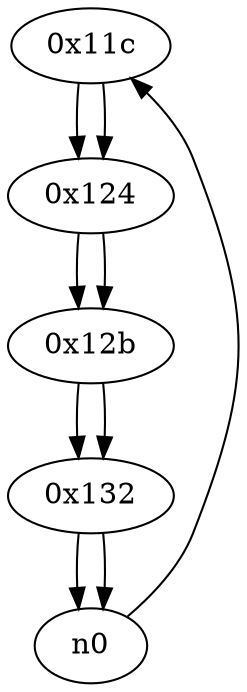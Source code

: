 digraph G{
/* nodes */
/* Start Freq.: 164054 */
/* entry: 0x11c  */
  n1 [label="0x11c"]
  n2 [label="0x124"]
  n3 [label="0x12b"]
  n4 [label="0x132"]
/* edges */
n1 -> n2;
n0 -> n1;
n2 -> n3;
n1 -> n2;
n3 -> n4;
n2 -> n3;
n4 -> n0;
n4 -> n0;
n3 -> n4;
}
